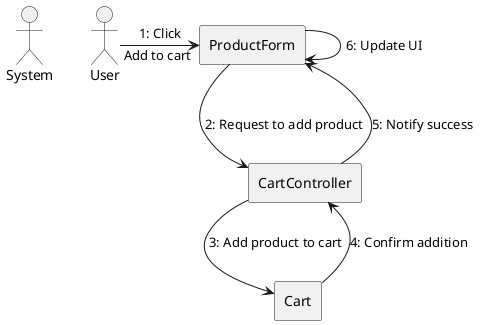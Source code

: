 @startuml
'left to right direction
together {
actor "User" as user
actor "System" as sys
}
together {
rectangle "ProductForm" as productForm
rectangle "CartController" as cartController
rectangle "Cart" as cart
}

user -right-> productForm : 1: Click "Add to cart"
productForm -right-> cartController : 2: Request to add product
cartController -right-> cart : 3: Add product to cart
cart --> cartController : 4: Confirm addition
cartController -down-> productForm : 5: Notify success
productForm -right-> productForm : 6: Update UI

@enduml
